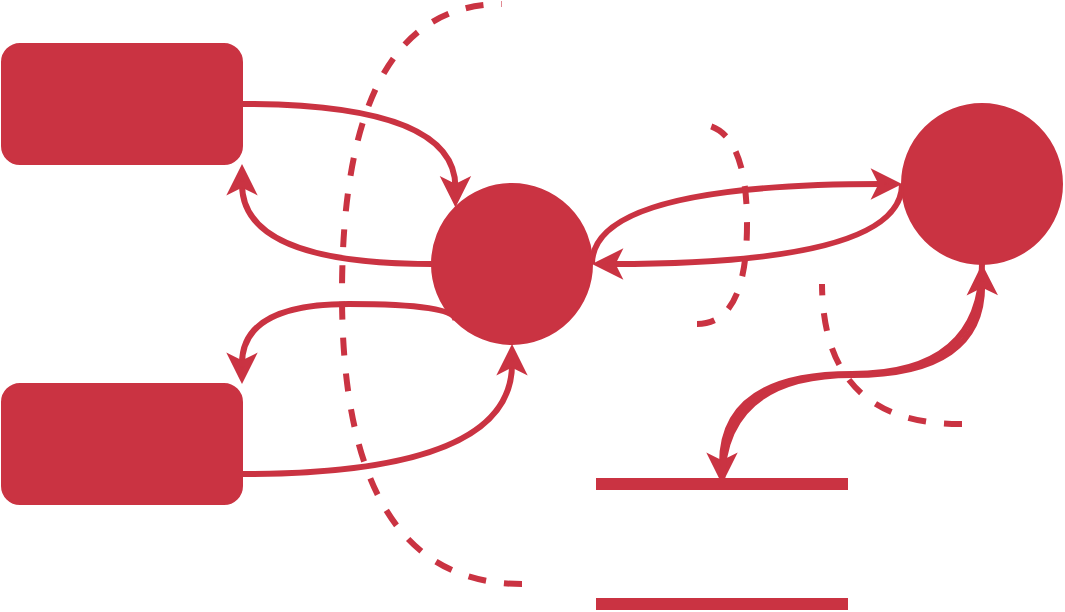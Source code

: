 <mxfile version="20.0.4" type="device"><diagram id="8rkewsI02kvb55iws4RM" name="Page-1"><mxGraphModel dx="945" dy="678" grid="1" gridSize="10" guides="1" tooltips="1" connect="1" arrows="1" fold="1" page="1" pageScale="1" pageWidth="850" pageHeight="1100" math="0" shadow="0"><root><mxCell id="0"/><mxCell id="1" parent="0"/><mxCell id="6UUSgXG98qlr03Y4DShN-11" style="edgeStyle=orthogonalEdgeStyle;curved=1;rounded=0;orthogonalLoop=1;jettySize=auto;html=1;exitX=1;exitY=0.5;exitDx=0;exitDy=0;entryX=0;entryY=0;entryDx=0;entryDy=0;strokeColor=#CA3342;strokeWidth=3;" edge="1" parent="1" source="6UUSgXG98qlr03Y4DShN-1" target="6UUSgXG98qlr03Y4DShN-2"><mxGeometry relative="1" as="geometry"/></mxCell><mxCell id="6UUSgXG98qlr03Y4DShN-1" value="" style="rounded=1;whiteSpace=wrap;html=1;strokeColor=#CA3342;fillColor=#CA3342;" vertex="1" parent="1"><mxGeometry x="170" y="200" width="120" height="60" as="geometry"/></mxCell><mxCell id="6UUSgXG98qlr03Y4DShN-13" style="edgeStyle=orthogonalEdgeStyle;curved=1;rounded=0;orthogonalLoop=1;jettySize=auto;html=1;exitX=0;exitY=0.5;exitDx=0;exitDy=0;entryX=1;entryY=1;entryDx=0;entryDy=0;strokeColor=#CA3342;strokeWidth=3;" edge="1" parent="1" source="6UUSgXG98qlr03Y4DShN-2" target="6UUSgXG98qlr03Y4DShN-1"><mxGeometry relative="1" as="geometry"/></mxCell><mxCell id="6UUSgXG98qlr03Y4DShN-15" style="edgeStyle=orthogonalEdgeStyle;curved=1;rounded=0;orthogonalLoop=1;jettySize=auto;html=1;exitX=0;exitY=1;exitDx=0;exitDy=0;entryX=1;entryY=0;entryDx=0;entryDy=0;strokeColor=#CA3342;strokeWidth=3;" edge="1" parent="1" source="6UUSgXG98qlr03Y4DShN-2" target="6UUSgXG98qlr03Y4DShN-3"><mxGeometry relative="1" as="geometry"><Array as="points"><mxPoint x="397" y="330"/><mxPoint x="290" y="330"/></Array></mxGeometry></mxCell><mxCell id="6UUSgXG98qlr03Y4DShN-16" style="edgeStyle=orthogonalEdgeStyle;curved=1;rounded=0;orthogonalLoop=1;jettySize=auto;html=1;exitX=1;exitY=0.5;exitDx=0;exitDy=0;entryX=0;entryY=0.5;entryDx=0;entryDy=0;strokeColor=#CA3342;strokeWidth=3;" edge="1" parent="1" source="6UUSgXG98qlr03Y4DShN-2" target="6UUSgXG98qlr03Y4DShN-4"><mxGeometry relative="1" as="geometry"><Array as="points"><mxPoint x="465" y="270"/></Array></mxGeometry></mxCell><mxCell id="6UUSgXG98qlr03Y4DShN-2" value="" style="ellipse;whiteSpace=wrap;html=1;aspect=fixed;fillColor=#CA3342;strokeColor=#CA3342;" vertex="1" parent="1"><mxGeometry x="385" y="270" width="80" height="80" as="geometry"/></mxCell><mxCell id="6UUSgXG98qlr03Y4DShN-14" style="edgeStyle=orthogonalEdgeStyle;curved=1;rounded=0;orthogonalLoop=1;jettySize=auto;html=1;exitX=1;exitY=0.75;exitDx=0;exitDy=0;entryX=0.5;entryY=1;entryDx=0;entryDy=0;strokeColor=#CA3342;strokeWidth=3;" edge="1" parent="1" source="6UUSgXG98qlr03Y4DShN-3" target="6UUSgXG98qlr03Y4DShN-2"><mxGeometry relative="1" as="geometry"/></mxCell><mxCell id="6UUSgXG98qlr03Y4DShN-3" value="" style="rounded=1;whiteSpace=wrap;html=1;strokeColor=#CA3342;fillColor=#CA3342;" vertex="1" parent="1"><mxGeometry x="170" y="370" width="120" height="60" as="geometry"/></mxCell><mxCell id="6UUSgXG98qlr03Y4DShN-20" style="edgeStyle=orthogonalEdgeStyle;curved=1;rounded=0;orthogonalLoop=1;jettySize=auto;html=1;exitX=0.5;exitY=1;exitDx=0;exitDy=0;entryX=0.5;entryY=0;entryDx=0;entryDy=0;strokeColor=#CA3342;strokeWidth=3;" edge="1" parent="1" source="6UUSgXG98qlr03Y4DShN-4" target="6UUSgXG98qlr03Y4DShN-5"><mxGeometry relative="1" as="geometry"/></mxCell><mxCell id="6UUSgXG98qlr03Y4DShN-22" style="edgeStyle=orthogonalEdgeStyle;curved=1;rounded=0;orthogonalLoop=1;jettySize=auto;html=1;exitX=0;exitY=0.5;exitDx=0;exitDy=0;entryX=1;entryY=0.5;entryDx=0;entryDy=0;strokeColor=#CA3342;strokeWidth=3;" edge="1" parent="1" source="6UUSgXG98qlr03Y4DShN-4" target="6UUSgXG98qlr03Y4DShN-2"><mxGeometry relative="1" as="geometry"><Array as="points"><mxPoint x="620" y="310"/></Array></mxGeometry></mxCell><mxCell id="6UUSgXG98qlr03Y4DShN-4" value="" style="ellipse;whiteSpace=wrap;html=1;aspect=fixed;strokeColor=#CA3342;fillColor=#CA3342;" vertex="1" parent="1"><mxGeometry x="620" y="230" width="80" height="80" as="geometry"/></mxCell><mxCell id="6UUSgXG98qlr03Y4DShN-21" style="edgeStyle=orthogonalEdgeStyle;curved=1;rounded=0;orthogonalLoop=1;jettySize=auto;html=1;exitX=0.5;exitY=0;exitDx=0;exitDy=0;strokeColor=#CA3342;strokeWidth=3;" edge="1" parent="1" source="6UUSgXG98qlr03Y4DShN-5"><mxGeometry relative="1" as="geometry"><mxPoint x="660" y="310" as="targetPoint"/></mxGeometry></mxCell><mxCell id="6UUSgXG98qlr03Y4DShN-5" value="" style="shape=partialRectangle;whiteSpace=wrap;html=1;left=0;right=0;fillColor=none;strokeColor=#CA3342;strokeWidth=6;" vertex="1" parent="1"><mxGeometry x="470" y="420" width="120" height="60" as="geometry"/></mxCell><mxCell id="6UUSgXG98qlr03Y4DShN-24" value="" style="endArrow=none;html=1;rounded=0;strokeColor=#CA3342;curved=1;dashed=1;edgeStyle=orthogonalEdgeStyle;strokeWidth=3;" edge="1" parent="1"><mxGeometry width="50" height="50" relative="1" as="geometry"><mxPoint x="430" y="470" as="sourcePoint"/><mxPoint x="420" y="180" as="targetPoint"/><Array as="points"><mxPoint x="340" y="470"/><mxPoint x="340" y="180"/></Array></mxGeometry></mxCell><mxCell id="6UUSgXG98qlr03Y4DShN-25" value="" style="endArrow=none;html=1;rounded=0;dashed=1;strokeColor=#CA3342;curved=1;edgeStyle=orthogonalEdgeStyle;strokeWidth=3;" edge="1" parent="1"><mxGeometry width="50" height="50" relative="1" as="geometry"><mxPoint x="517.5" y="340" as="sourcePoint"/><mxPoint x="517.5" y="240" as="targetPoint"/><Array as="points"><mxPoint x="542.5" y="340"/><mxPoint x="542.5" y="240"/></Array></mxGeometry></mxCell><mxCell id="6UUSgXG98qlr03Y4DShN-27" value="" style="endArrow=none;html=1;rounded=0;dashed=1;strokeColor=#CA3342;curved=1;edgeStyle=orthogonalEdgeStyle;strokeWidth=3;" edge="1" parent="1"><mxGeometry width="50" height="50" relative="1" as="geometry"><mxPoint x="650" y="390" as="sourcePoint"/><mxPoint x="580" y="320" as="targetPoint"/></mxGeometry></mxCell></root></mxGraphModel></diagram></mxfile>